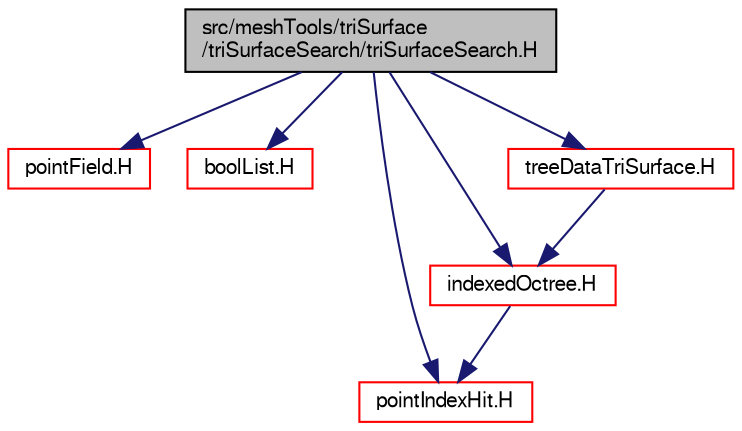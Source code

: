 digraph "src/meshTools/triSurface/triSurfaceSearch/triSurfaceSearch.H"
{
  bgcolor="transparent";
  edge [fontname="FreeSans",fontsize="10",labelfontname="FreeSans",labelfontsize="10"];
  node [fontname="FreeSans",fontsize="10",shape=record];
  Node0 [label="src/meshTools/triSurface\l/triSurfaceSearch/triSurfaceSearch.H",height=0.2,width=0.4,color="black", fillcolor="grey75", style="filled", fontcolor="black"];
  Node0 -> Node1 [color="midnightblue",fontsize="10",style="solid",fontname="FreeSans"];
  Node1 [label="pointField.H",height=0.2,width=0.4,color="red",URL="$a12062.html"];
  Node0 -> Node107 [color="midnightblue",fontsize="10",style="solid",fontname="FreeSans"];
  Node107 [label="boolList.H",height=0.2,width=0.4,color="red",URL="$a12152.html"];
  Node0 -> Node108 [color="midnightblue",fontsize="10",style="solid",fontname="FreeSans"];
  Node108 [label="pointIndexHit.H",height=0.2,width=0.4,color="red",URL="$a12041.html"];
  Node0 -> Node110 [color="midnightblue",fontsize="10",style="solid",fontname="FreeSans"];
  Node110 [label="indexedOctree.H",height=0.2,width=0.4,color="red",URL="$a08387.html"];
  Node110 -> Node108 [color="midnightblue",fontsize="10",style="solid",fontname="FreeSans"];
  Node0 -> Node162 [color="midnightblue",fontsize="10",style="solid",fontname="FreeSans"];
  Node162 [label="treeDataTriSurface.H",height=0.2,width=0.4,color="red",URL="$a07577.html"];
  Node162 -> Node110 [color="midnightblue",fontsize="10",style="solid",fontname="FreeSans"];
}
